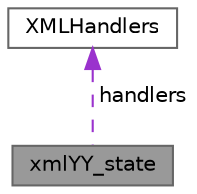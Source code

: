 digraph "xmlYY_state"
{
 // INTERACTIVE_SVG=YES
 // LATEX_PDF_SIZE
  bgcolor="transparent";
  edge [fontname=Helvetica,fontsize=10,labelfontname=Helvetica,labelfontsize=10];
  node [fontname=Helvetica,fontsize=10,shape=box,height=0.2,width=0.4];
  Node1 [label="xmlYY_state",height=0.2,width=0.4,color="gray40", fillcolor="grey60", style="filled", fontcolor="black",tooltip=" "];
  Node2 -> Node1 [dir="back",color="darkorchid3",style="dashed",label=" handlers" ];
  Node2 [label="XMLHandlers",height=0.2,width=0.4,color="gray40", fillcolor="white", style="filled",URL="$dc/dea/class_x_m_l_handlers.html",tooltip="Event handlers that can installed by the client and called while parsing a XML document."];
}
